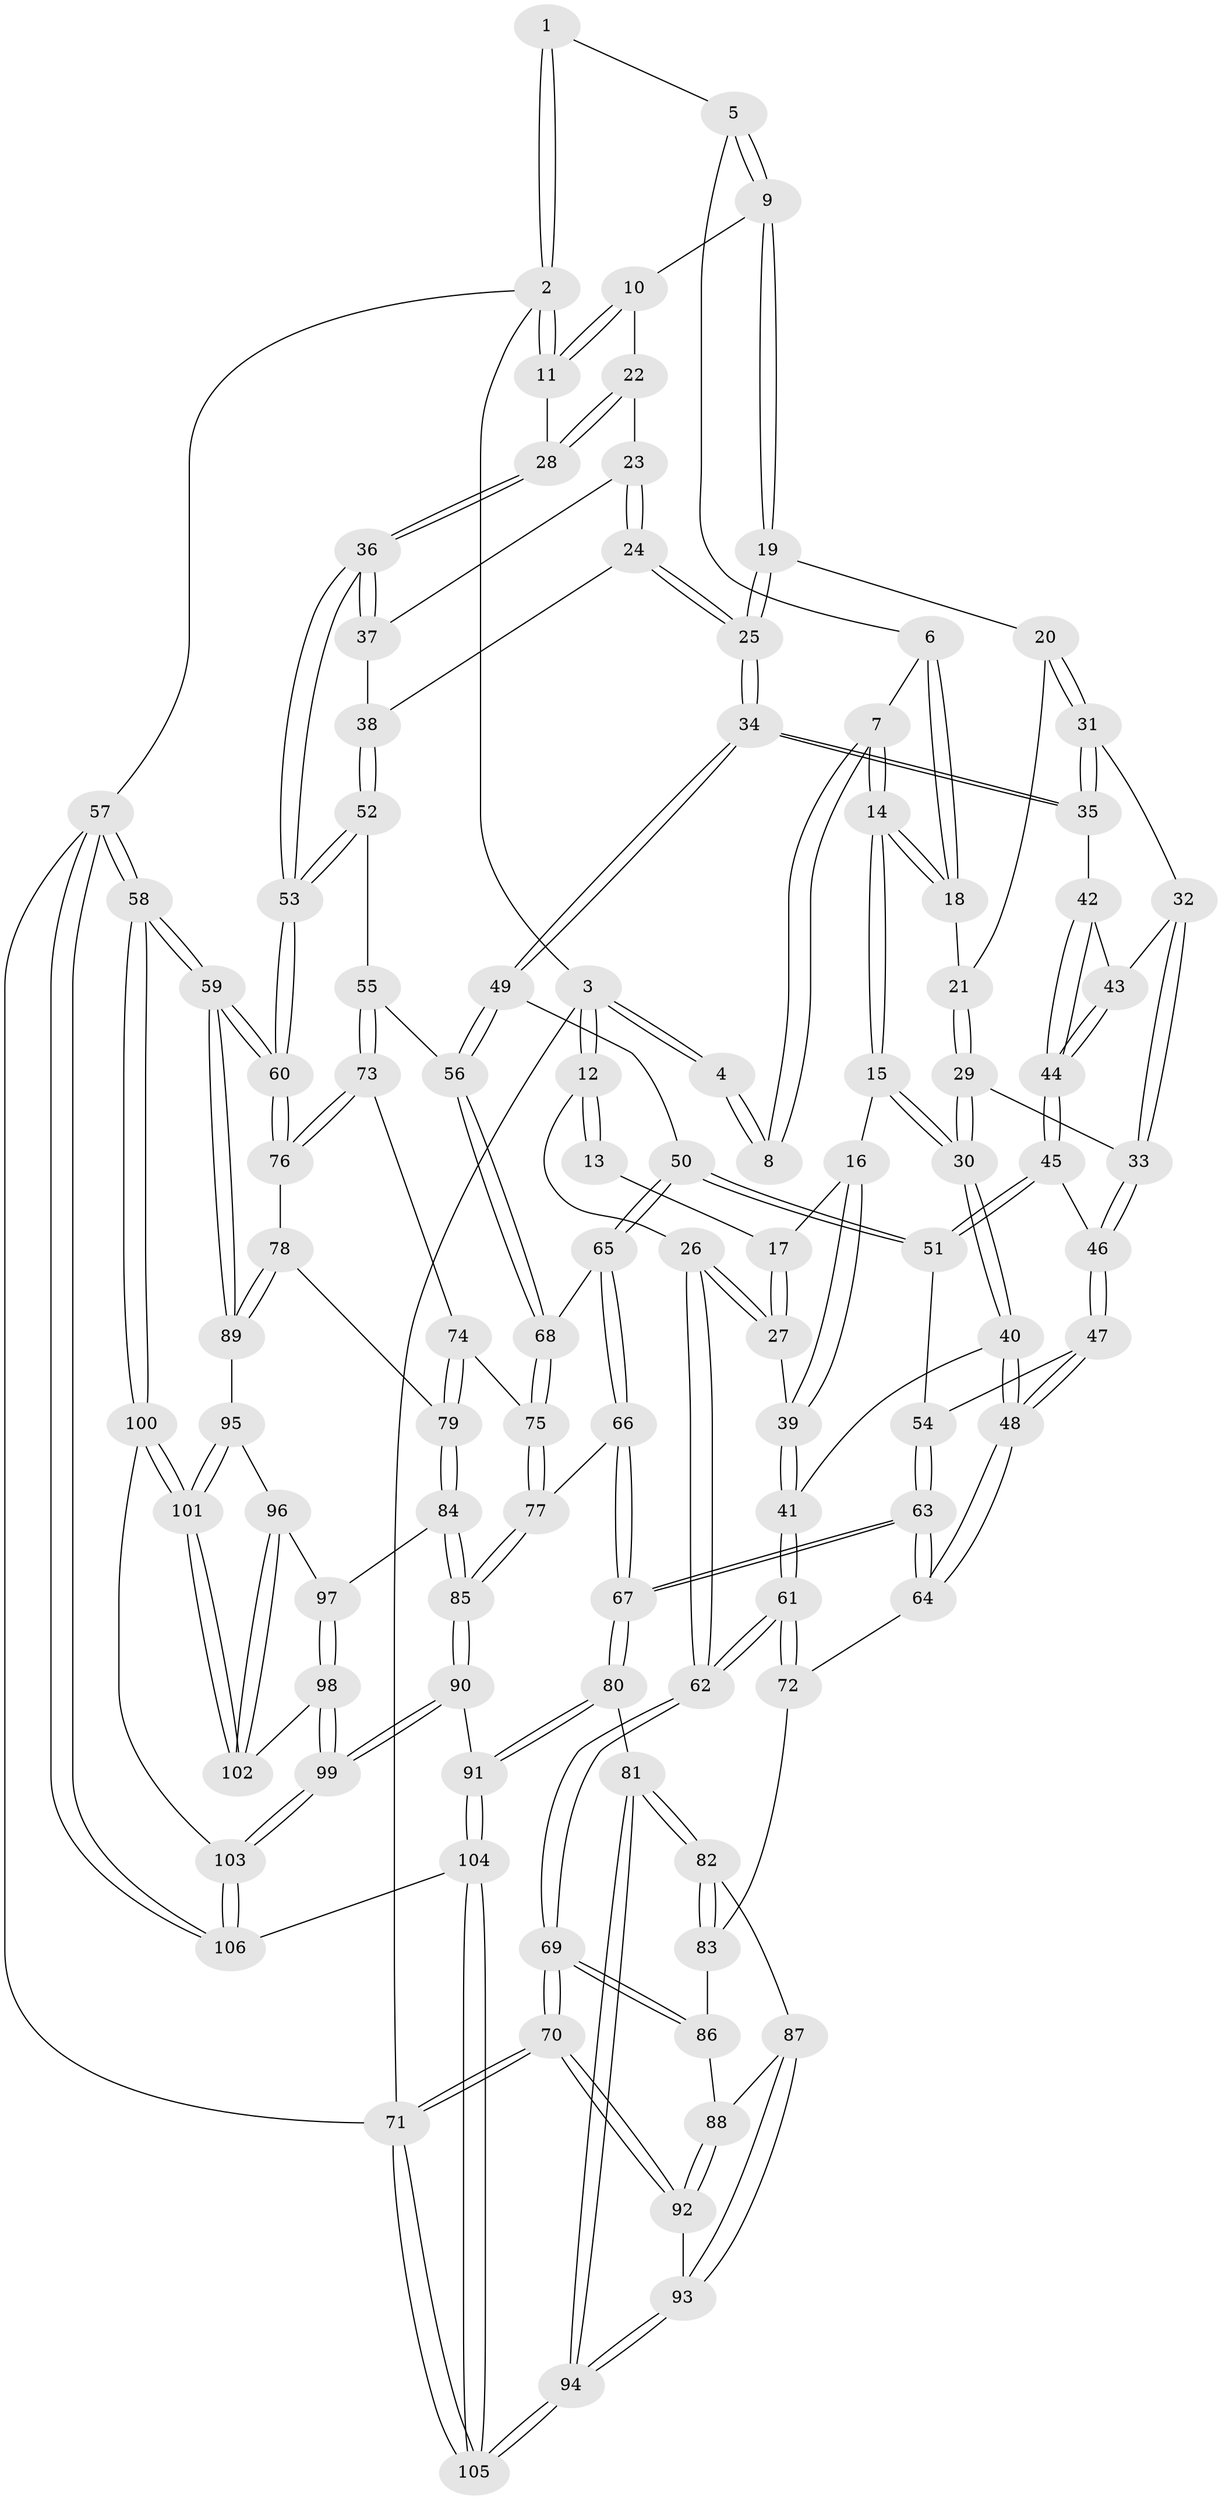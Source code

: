 // coarse degree distribution, {6: 0.046511627906976744, 2: 0.06976744186046512, 4: 0.4186046511627907, 3: 0.3488372093023256, 5: 0.11627906976744186}
// Generated by graph-tools (version 1.1) at 2025/38/03/04/25 23:38:28]
// undirected, 106 vertices, 262 edges
graph export_dot {
  node [color=gray90,style=filled];
  1 [pos="+0.529278977944821+0"];
  2 [pos="+1+0"];
  3 [pos="+0+0"];
  4 [pos="+0.3716199437630408+0"];
  5 [pos="+0.5299627195431762+0"];
  6 [pos="+0.45289554071771576+0.1601211895697127"];
  7 [pos="+0.21956840390196494+0.17086397027053268"];
  8 [pos="+0.19822430963472412+0.13966526819613"];
  9 [pos="+0.6496134598220826+0.19708994969060004"];
  10 [pos="+0.7131515613390516+0.2052899962502431"];
  11 [pos="+1+0"];
  12 [pos="+0+0.04397872281499597"];
  13 [pos="+0.16947248853505759+0.14465256065795176"];
  14 [pos="+0.2536256263056143+0.2424677706778315"];
  15 [pos="+0.24727802282982114+0.3078089198090033"];
  16 [pos="+0.24223996908227008+0.30751861111967455"];
  17 [pos="+0.12069107262424823+0.2643118620127055"];
  18 [pos="+0.44132864501552904+0.19832789780294238"];
  19 [pos="+0.6484020288415403+0.21008049402034323"];
  20 [pos="+0.5862965129982048+0.29858893699656713"];
  21 [pos="+0.441877050064871+0.20610786967230052"];
  22 [pos="+0.7966945046985467+0.24973634026712313"];
  23 [pos="+0.7945639738459872+0.3097789691452946"];
  24 [pos="+0.7417801103756537+0.3962899613265515"];
  25 [pos="+0.7357938893931427+0.4007520954891518"];
  26 [pos="+0+0.3590946064692538"];
  27 [pos="+0+0.35934767960536257"];
  28 [pos="+1+0"];
  29 [pos="+0.430504057649376+0.3197296840199842"];
  30 [pos="+0.2877462074434242+0.3921757548581987"];
  31 [pos="+0.5842180267637362+0.3077109163162872"];
  32 [pos="+0.5335957747447174+0.3505681640306072"];
  33 [pos="+0.46316771693024983+0.3475503505367789"];
  34 [pos="+0.7337290081821947+0.40430404065456493"];
  35 [pos="+0.6687083486851754+0.38494147208568835"];
  36 [pos="+1+0.058646819546005625"];
  37 [pos="+0.8428824821359896+0.31063582580060134"];
  38 [pos="+0.9509030261302477+0.3924641317550202"];
  39 [pos="+0+0.364651455862626"];
  40 [pos="+0.263294670151696+0.4790125600175823"];
  41 [pos="+0.22422731137652635+0.468957092678013"];
  42 [pos="+0.6115685220337225+0.39366695912385896"];
  43 [pos="+0.5471049738014987+0.3687236069354446"];
  44 [pos="+0.5583495966210226+0.455131549980109"];
  45 [pos="+0.5581603275132146+0.4560017912965608"];
  46 [pos="+0.46998595755688616+0.40532928747810953"];
  47 [pos="+0.45296147436231776+0.46330724285674435"];
  48 [pos="+0.27780447623443744+0.5174339401402278"];
  49 [pos="+0.7314740987524696+0.4511824348783611"];
  50 [pos="+0.700608833726008+0.4884516589724198"];
  51 [pos="+0.5602029429041632+0.46519935622891784"];
  52 [pos="+1+0.4159762108688591"];
  53 [pos="+1+0.3885379814352985"];
  54 [pos="+0.5174108989644935+0.5240338173181375"];
  55 [pos="+0.8983523344479438+0.5432423473403164"];
  56 [pos="+0.8456661978037817+0.5238292071542401"];
  57 [pos="+1+1"];
  58 [pos="+1+0.9192968122331234"];
  59 [pos="+1+0.8555879651191709"];
  60 [pos="+1+0.8290824964886556"];
  61 [pos="+0+0.5759723304671531"];
  62 [pos="+0+0.5893567493425825"];
  63 [pos="+0.518830223965481+0.6413660777393793"];
  64 [pos="+0.27861215852306886+0.5285401594362908"];
  65 [pos="+0.694984145372076+0.5065654491488052"];
  66 [pos="+0.611475417967377+0.6177449557406416"];
  67 [pos="+0.5250920968545567+0.6503829994454791"];
  68 [pos="+0.7617555656309295+0.6139427939518187"];
  69 [pos="+0+0.6755797938686732"];
  70 [pos="+0+0.8601944868986051"];
  71 [pos="+0+1"];
  72 [pos="+0.2593264032322071+0.5690029090230336"];
  73 [pos="+0.8906572058271137+0.6105488304329184"];
  74 [pos="+0.8228249301051729+0.6515963770199664"];
  75 [pos="+0.76780129215637+0.6539003401104453"];
  76 [pos="+0.92638145683004+0.6631652444492482"];
  77 [pos="+0.7359640510641186+0.6827027192240527"];
  78 [pos="+0.8894626590487453+0.7177982384461609"];
  79 [pos="+0.8428768450000222+0.7326591693976083"];
  80 [pos="+0.5048346393377496+0.7798518816758082"];
  81 [pos="+0.3961256825882414+0.8032965031431019"];
  82 [pos="+0.26866409029910454+0.6566220828280507"];
  83 [pos="+0.2576506775350723+0.576384146693798"];
  84 [pos="+0.833582498804466+0.7486014094423161"];
  85 [pos="+0.7362430883481768+0.7416246325224036"];
  86 [pos="+0.1084254234296274+0.6695566967794698"];
  87 [pos="+0.23899642167386906+0.6957764439559952"];
  88 [pos="+0.1543882696226413+0.7264467324874158"];
  89 [pos="+0.9123455180111664+0.7687509716082424"];
  90 [pos="+0.6646429455702738+0.8734608705795351"];
  91 [pos="+0.5421620167432314+0.8174018497906154"];
  92 [pos="+0.1364437991658993+0.8545656542091952"];
  93 [pos="+0.19423594546994313+0.8708978653879028"];
  94 [pos="+0.2735044773494964+0.9226179084530538"];
  95 [pos="+0.8862507180354753+0.7800644520584088"];
  96 [pos="+0.8526666929355924+0.7807520150231124"];
  97 [pos="+0.8353832378130004+0.7529471073008479"];
  98 [pos="+0.7575450509400092+0.8551119583267262"];
  99 [pos="+0.6706221313519433+0.8814316495811183"];
  100 [pos="+0.9319277109186098+0.8973845966137056"];
  101 [pos="+0.9116610023878655+0.8810145424366055"];
  102 [pos="+0.8396800741242961+0.8380056628281627"];
  103 [pos="+0.7156893922195289+1"];
  104 [pos="+0.3837106657494891+1"];
  105 [pos="+0.3113711270727463+1"];
  106 [pos="+0.711887168541853+1"];
  1 -- 2;
  1 -- 2;
  1 -- 5;
  2 -- 3;
  2 -- 11;
  2 -- 11;
  2 -- 57;
  3 -- 4;
  3 -- 4;
  3 -- 12;
  3 -- 12;
  3 -- 71;
  4 -- 8;
  4 -- 8;
  5 -- 6;
  5 -- 9;
  5 -- 9;
  6 -- 7;
  6 -- 18;
  6 -- 18;
  7 -- 8;
  7 -- 8;
  7 -- 14;
  7 -- 14;
  9 -- 10;
  9 -- 19;
  9 -- 19;
  10 -- 11;
  10 -- 11;
  10 -- 22;
  11 -- 28;
  12 -- 13;
  12 -- 13;
  12 -- 26;
  13 -- 17;
  14 -- 15;
  14 -- 15;
  14 -- 18;
  14 -- 18;
  15 -- 16;
  15 -- 30;
  15 -- 30;
  16 -- 17;
  16 -- 39;
  16 -- 39;
  17 -- 27;
  17 -- 27;
  18 -- 21;
  19 -- 20;
  19 -- 25;
  19 -- 25;
  20 -- 21;
  20 -- 31;
  20 -- 31;
  21 -- 29;
  21 -- 29;
  22 -- 23;
  22 -- 28;
  22 -- 28;
  23 -- 24;
  23 -- 24;
  23 -- 37;
  24 -- 25;
  24 -- 25;
  24 -- 38;
  25 -- 34;
  25 -- 34;
  26 -- 27;
  26 -- 27;
  26 -- 62;
  26 -- 62;
  27 -- 39;
  28 -- 36;
  28 -- 36;
  29 -- 30;
  29 -- 30;
  29 -- 33;
  30 -- 40;
  30 -- 40;
  31 -- 32;
  31 -- 35;
  31 -- 35;
  32 -- 33;
  32 -- 33;
  32 -- 43;
  33 -- 46;
  33 -- 46;
  34 -- 35;
  34 -- 35;
  34 -- 49;
  34 -- 49;
  35 -- 42;
  36 -- 37;
  36 -- 37;
  36 -- 53;
  36 -- 53;
  37 -- 38;
  38 -- 52;
  38 -- 52;
  39 -- 41;
  39 -- 41;
  40 -- 41;
  40 -- 48;
  40 -- 48;
  41 -- 61;
  41 -- 61;
  42 -- 43;
  42 -- 44;
  42 -- 44;
  43 -- 44;
  43 -- 44;
  44 -- 45;
  44 -- 45;
  45 -- 46;
  45 -- 51;
  45 -- 51;
  46 -- 47;
  46 -- 47;
  47 -- 48;
  47 -- 48;
  47 -- 54;
  48 -- 64;
  48 -- 64;
  49 -- 50;
  49 -- 56;
  49 -- 56;
  50 -- 51;
  50 -- 51;
  50 -- 65;
  50 -- 65;
  51 -- 54;
  52 -- 53;
  52 -- 53;
  52 -- 55;
  53 -- 60;
  53 -- 60;
  54 -- 63;
  54 -- 63;
  55 -- 56;
  55 -- 73;
  55 -- 73;
  56 -- 68;
  56 -- 68;
  57 -- 58;
  57 -- 58;
  57 -- 106;
  57 -- 106;
  57 -- 71;
  58 -- 59;
  58 -- 59;
  58 -- 100;
  58 -- 100;
  59 -- 60;
  59 -- 60;
  59 -- 89;
  59 -- 89;
  60 -- 76;
  60 -- 76;
  61 -- 62;
  61 -- 62;
  61 -- 72;
  61 -- 72;
  62 -- 69;
  62 -- 69;
  63 -- 64;
  63 -- 64;
  63 -- 67;
  63 -- 67;
  64 -- 72;
  65 -- 66;
  65 -- 66;
  65 -- 68;
  66 -- 67;
  66 -- 67;
  66 -- 77;
  67 -- 80;
  67 -- 80;
  68 -- 75;
  68 -- 75;
  69 -- 70;
  69 -- 70;
  69 -- 86;
  69 -- 86;
  70 -- 71;
  70 -- 71;
  70 -- 92;
  70 -- 92;
  71 -- 105;
  71 -- 105;
  72 -- 83;
  73 -- 74;
  73 -- 76;
  73 -- 76;
  74 -- 75;
  74 -- 79;
  74 -- 79;
  75 -- 77;
  75 -- 77;
  76 -- 78;
  77 -- 85;
  77 -- 85;
  78 -- 79;
  78 -- 89;
  78 -- 89;
  79 -- 84;
  79 -- 84;
  80 -- 81;
  80 -- 91;
  80 -- 91;
  81 -- 82;
  81 -- 82;
  81 -- 94;
  81 -- 94;
  82 -- 83;
  82 -- 83;
  82 -- 87;
  83 -- 86;
  84 -- 85;
  84 -- 85;
  84 -- 97;
  85 -- 90;
  85 -- 90;
  86 -- 88;
  87 -- 88;
  87 -- 93;
  87 -- 93;
  88 -- 92;
  88 -- 92;
  89 -- 95;
  90 -- 91;
  90 -- 99;
  90 -- 99;
  91 -- 104;
  91 -- 104;
  92 -- 93;
  93 -- 94;
  93 -- 94;
  94 -- 105;
  94 -- 105;
  95 -- 96;
  95 -- 101;
  95 -- 101;
  96 -- 97;
  96 -- 102;
  96 -- 102;
  97 -- 98;
  97 -- 98;
  98 -- 99;
  98 -- 99;
  98 -- 102;
  99 -- 103;
  99 -- 103;
  100 -- 101;
  100 -- 101;
  100 -- 103;
  101 -- 102;
  101 -- 102;
  103 -- 106;
  103 -- 106;
  104 -- 105;
  104 -- 105;
  104 -- 106;
}
